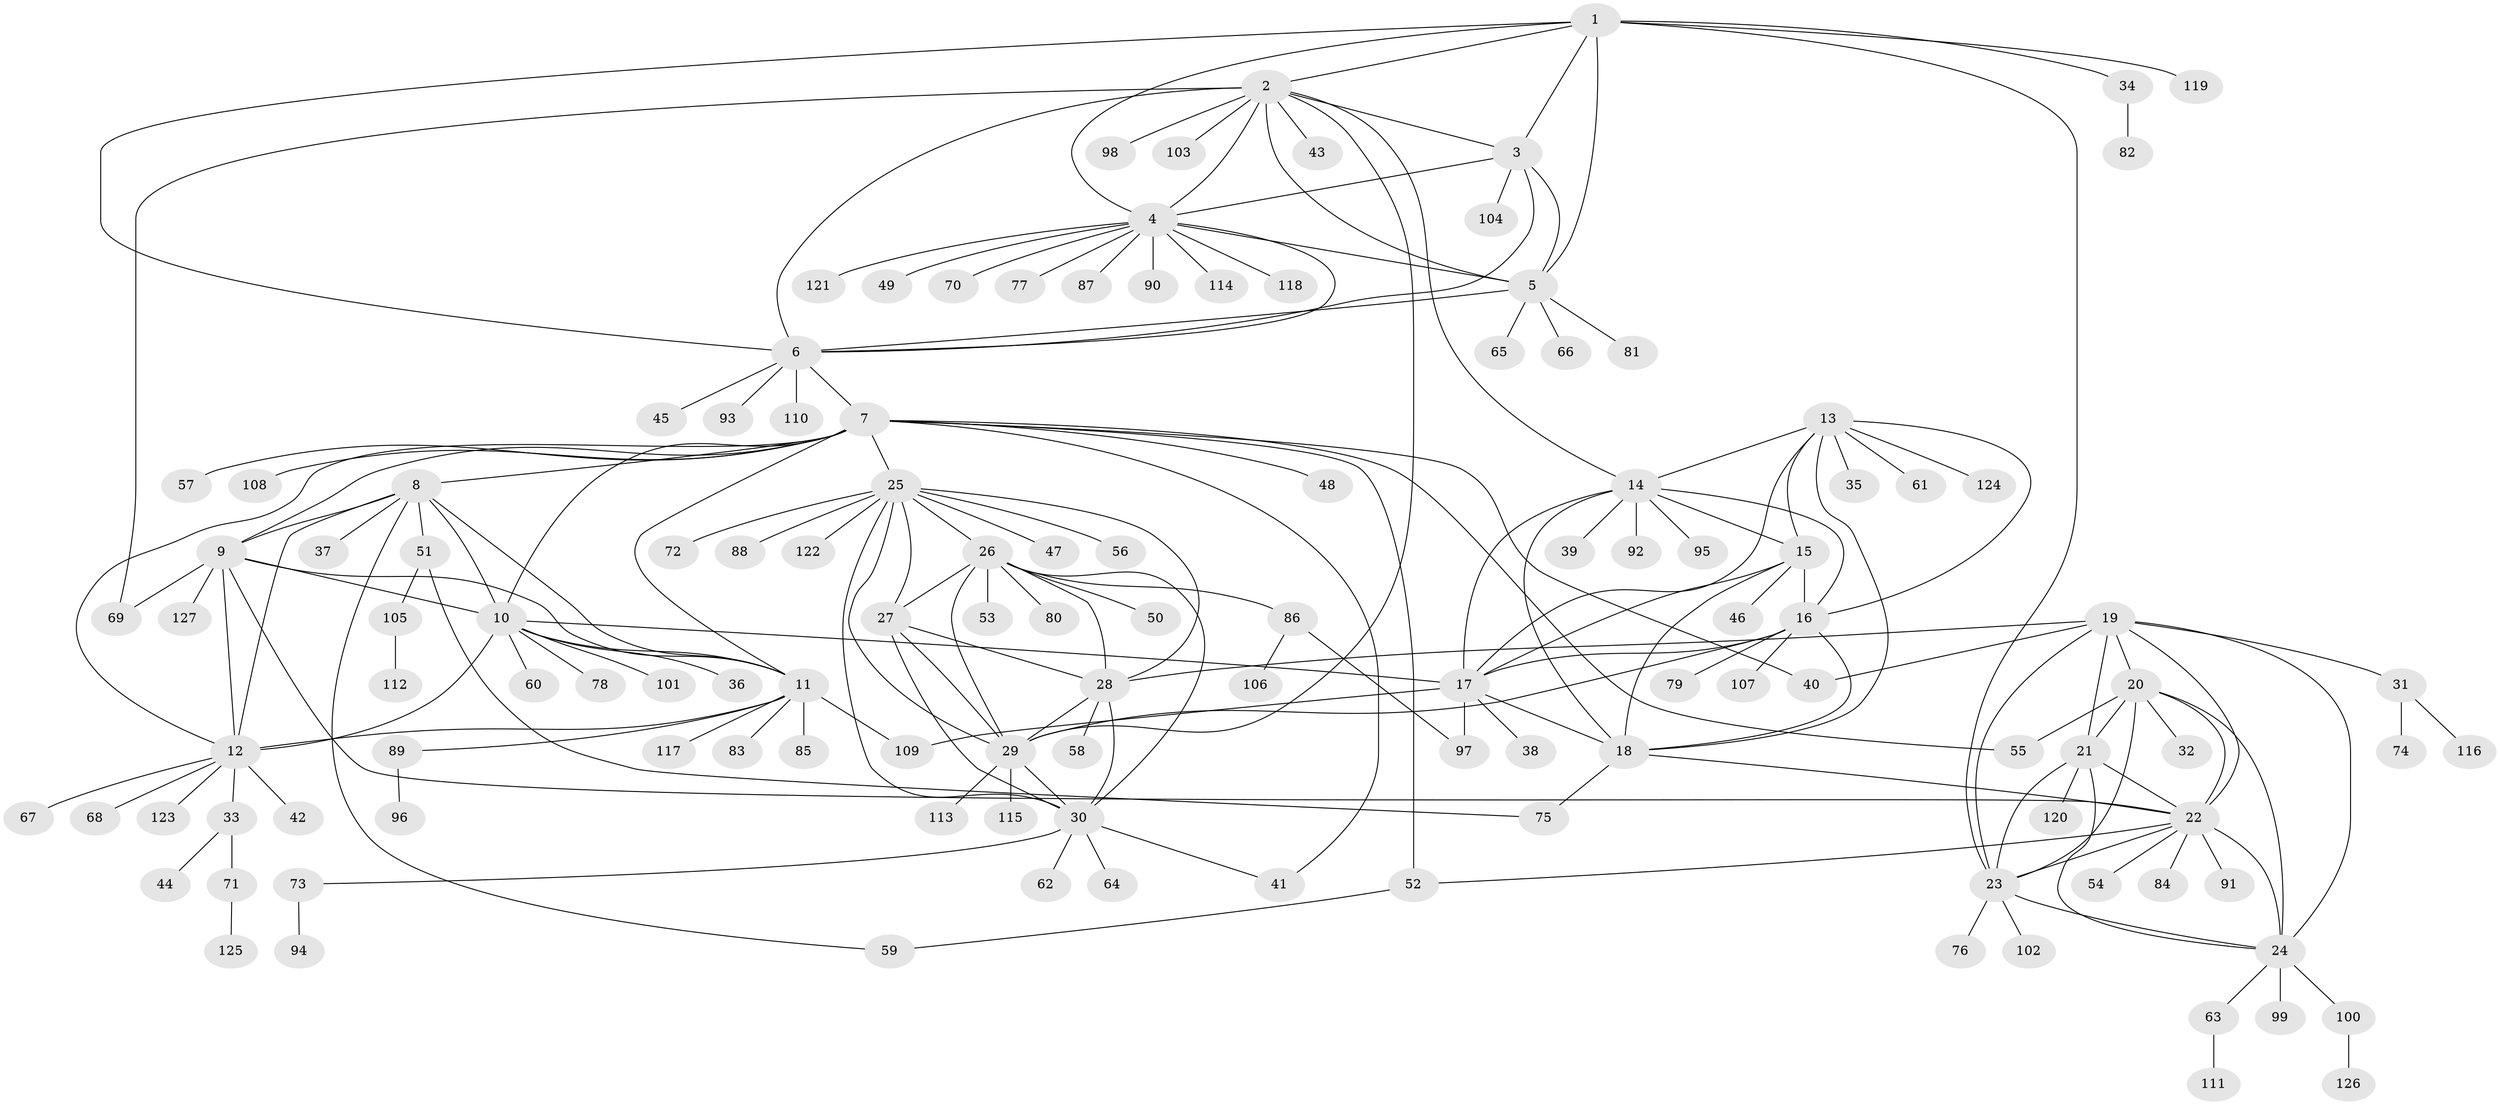 // Generated by graph-tools (version 1.1) at 2025/02/03/09/25 03:02:52]
// undirected, 127 vertices, 191 edges
graph export_dot {
graph [start="1"]
  node [color=gray90,style=filled];
  1;
  2;
  3;
  4;
  5;
  6;
  7;
  8;
  9;
  10;
  11;
  12;
  13;
  14;
  15;
  16;
  17;
  18;
  19;
  20;
  21;
  22;
  23;
  24;
  25;
  26;
  27;
  28;
  29;
  30;
  31;
  32;
  33;
  34;
  35;
  36;
  37;
  38;
  39;
  40;
  41;
  42;
  43;
  44;
  45;
  46;
  47;
  48;
  49;
  50;
  51;
  52;
  53;
  54;
  55;
  56;
  57;
  58;
  59;
  60;
  61;
  62;
  63;
  64;
  65;
  66;
  67;
  68;
  69;
  70;
  71;
  72;
  73;
  74;
  75;
  76;
  77;
  78;
  79;
  80;
  81;
  82;
  83;
  84;
  85;
  86;
  87;
  88;
  89;
  90;
  91;
  92;
  93;
  94;
  95;
  96;
  97;
  98;
  99;
  100;
  101;
  102;
  103;
  104;
  105;
  106;
  107;
  108;
  109;
  110;
  111;
  112;
  113;
  114;
  115;
  116;
  117;
  118;
  119;
  120;
  121;
  122;
  123;
  124;
  125;
  126;
  127;
  1 -- 2;
  1 -- 3;
  1 -- 4;
  1 -- 5;
  1 -- 6;
  1 -- 23;
  1 -- 34;
  1 -- 119;
  2 -- 3;
  2 -- 4;
  2 -- 5;
  2 -- 6;
  2 -- 14;
  2 -- 29;
  2 -- 43;
  2 -- 69;
  2 -- 98;
  2 -- 103;
  3 -- 4;
  3 -- 5;
  3 -- 6;
  3 -- 104;
  4 -- 5;
  4 -- 6;
  4 -- 49;
  4 -- 70;
  4 -- 77;
  4 -- 87;
  4 -- 90;
  4 -- 114;
  4 -- 118;
  4 -- 121;
  5 -- 6;
  5 -- 65;
  5 -- 66;
  5 -- 81;
  6 -- 7;
  6 -- 45;
  6 -- 93;
  6 -- 110;
  7 -- 8;
  7 -- 9;
  7 -- 10;
  7 -- 11;
  7 -- 12;
  7 -- 25;
  7 -- 40;
  7 -- 41;
  7 -- 48;
  7 -- 52;
  7 -- 55;
  7 -- 57;
  7 -- 108;
  8 -- 9;
  8 -- 10;
  8 -- 11;
  8 -- 12;
  8 -- 37;
  8 -- 51;
  8 -- 59;
  9 -- 10;
  9 -- 11;
  9 -- 12;
  9 -- 22;
  9 -- 69;
  9 -- 127;
  10 -- 11;
  10 -- 12;
  10 -- 17;
  10 -- 36;
  10 -- 60;
  10 -- 78;
  10 -- 101;
  11 -- 12;
  11 -- 83;
  11 -- 85;
  11 -- 89;
  11 -- 109;
  11 -- 117;
  12 -- 33;
  12 -- 42;
  12 -- 67;
  12 -- 68;
  12 -- 123;
  13 -- 14;
  13 -- 15;
  13 -- 16;
  13 -- 17;
  13 -- 18;
  13 -- 35;
  13 -- 61;
  13 -- 124;
  14 -- 15;
  14 -- 16;
  14 -- 17;
  14 -- 18;
  14 -- 39;
  14 -- 92;
  14 -- 95;
  15 -- 16;
  15 -- 17;
  15 -- 18;
  15 -- 46;
  16 -- 17;
  16 -- 18;
  16 -- 29;
  16 -- 79;
  16 -- 107;
  17 -- 18;
  17 -- 38;
  17 -- 97;
  17 -- 109;
  18 -- 22;
  18 -- 75;
  19 -- 20;
  19 -- 21;
  19 -- 22;
  19 -- 23;
  19 -- 24;
  19 -- 28;
  19 -- 31;
  19 -- 40;
  20 -- 21;
  20 -- 22;
  20 -- 23;
  20 -- 24;
  20 -- 32;
  20 -- 55;
  21 -- 22;
  21 -- 23;
  21 -- 24;
  21 -- 120;
  22 -- 23;
  22 -- 24;
  22 -- 52;
  22 -- 54;
  22 -- 84;
  22 -- 91;
  23 -- 24;
  23 -- 76;
  23 -- 102;
  24 -- 63;
  24 -- 99;
  24 -- 100;
  25 -- 26;
  25 -- 27;
  25 -- 28;
  25 -- 29;
  25 -- 30;
  25 -- 47;
  25 -- 56;
  25 -- 72;
  25 -- 88;
  25 -- 122;
  26 -- 27;
  26 -- 28;
  26 -- 29;
  26 -- 30;
  26 -- 50;
  26 -- 53;
  26 -- 80;
  26 -- 86;
  27 -- 28;
  27 -- 29;
  27 -- 30;
  28 -- 29;
  28 -- 30;
  28 -- 58;
  29 -- 30;
  29 -- 113;
  29 -- 115;
  30 -- 41;
  30 -- 62;
  30 -- 64;
  30 -- 73;
  31 -- 74;
  31 -- 116;
  33 -- 44;
  33 -- 71;
  34 -- 82;
  51 -- 75;
  51 -- 105;
  52 -- 59;
  63 -- 111;
  71 -- 125;
  73 -- 94;
  86 -- 97;
  86 -- 106;
  89 -- 96;
  100 -- 126;
  105 -- 112;
}
